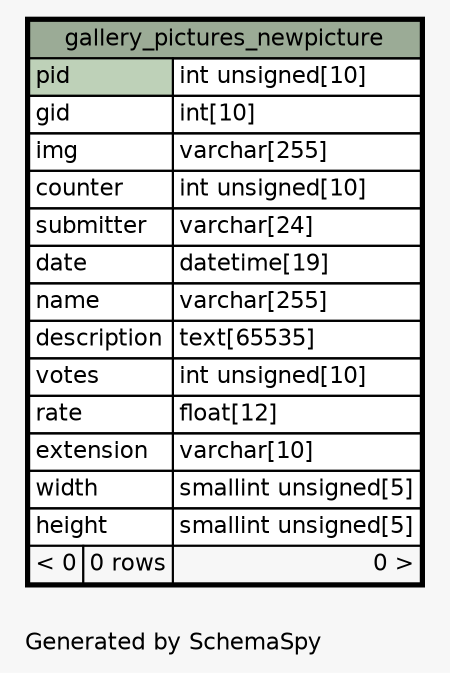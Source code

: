 // dot 2.38.0 on Mac OS X 10.9.4
// SchemaSpy rev 590
digraph "oneDegreeRelationshipsDiagram" {
  graph [
    rankdir="RL"
    bgcolor="#f7f7f7"
    label="\nGenerated by SchemaSpy"
    labeljust="l"
    nodesep="0.18"
    ranksep="0.46"
    fontname="Helvetica"
    fontsize="11"
  ];
  node [
    fontname="Helvetica"
    fontsize="11"
    shape="plaintext"
  ];
  edge [
    arrowsize="0.8"
  ];
  "gallery_pictures_newpicture" [
    label=<
    <TABLE BORDER="2" CELLBORDER="1" CELLSPACING="0" BGCOLOR="#ffffff">
      <TR><TD COLSPAN="3" BGCOLOR="#9bab96" ALIGN="CENTER">gallery_pictures_newpicture</TD></TR>
      <TR><TD PORT="pid" COLSPAN="2" BGCOLOR="#bed1b8" ALIGN="LEFT">pid</TD><TD PORT="pid.type" ALIGN="LEFT">int unsigned[10]</TD></TR>
      <TR><TD PORT="gid" COLSPAN="2" ALIGN="LEFT">gid</TD><TD PORT="gid.type" ALIGN="LEFT">int[10]</TD></TR>
      <TR><TD PORT="img" COLSPAN="2" ALIGN="LEFT">img</TD><TD PORT="img.type" ALIGN="LEFT">varchar[255]</TD></TR>
      <TR><TD PORT="counter" COLSPAN="2" ALIGN="LEFT">counter</TD><TD PORT="counter.type" ALIGN="LEFT">int unsigned[10]</TD></TR>
      <TR><TD PORT="submitter" COLSPAN="2" ALIGN="LEFT">submitter</TD><TD PORT="submitter.type" ALIGN="LEFT">varchar[24]</TD></TR>
      <TR><TD PORT="date" COLSPAN="2" ALIGN="LEFT">date</TD><TD PORT="date.type" ALIGN="LEFT">datetime[19]</TD></TR>
      <TR><TD PORT="name" COLSPAN="2" ALIGN="LEFT">name</TD><TD PORT="name.type" ALIGN="LEFT">varchar[255]</TD></TR>
      <TR><TD PORT="description" COLSPAN="2" ALIGN="LEFT">description</TD><TD PORT="description.type" ALIGN="LEFT">text[65535]</TD></TR>
      <TR><TD PORT="votes" COLSPAN="2" ALIGN="LEFT">votes</TD><TD PORT="votes.type" ALIGN="LEFT">int unsigned[10]</TD></TR>
      <TR><TD PORT="rate" COLSPAN="2" ALIGN="LEFT">rate</TD><TD PORT="rate.type" ALIGN="LEFT">float[12]</TD></TR>
      <TR><TD PORT="extension" COLSPAN="2" ALIGN="LEFT">extension</TD><TD PORT="extension.type" ALIGN="LEFT">varchar[10]</TD></TR>
      <TR><TD PORT="width" COLSPAN="2" ALIGN="LEFT">width</TD><TD PORT="width.type" ALIGN="LEFT">smallint unsigned[5]</TD></TR>
      <TR><TD PORT="height" COLSPAN="2" ALIGN="LEFT">height</TD><TD PORT="height.type" ALIGN="LEFT">smallint unsigned[5]</TD></TR>
      <TR><TD ALIGN="LEFT" BGCOLOR="#f7f7f7">&lt; 0</TD><TD ALIGN="RIGHT" BGCOLOR="#f7f7f7">0 rows</TD><TD ALIGN="RIGHT" BGCOLOR="#f7f7f7">0 &gt;</TD></TR>
    </TABLE>>
    URL="gallery_pictures_newpicture.html"
    tooltip="gallery_pictures_newpicture"
  ];
}
